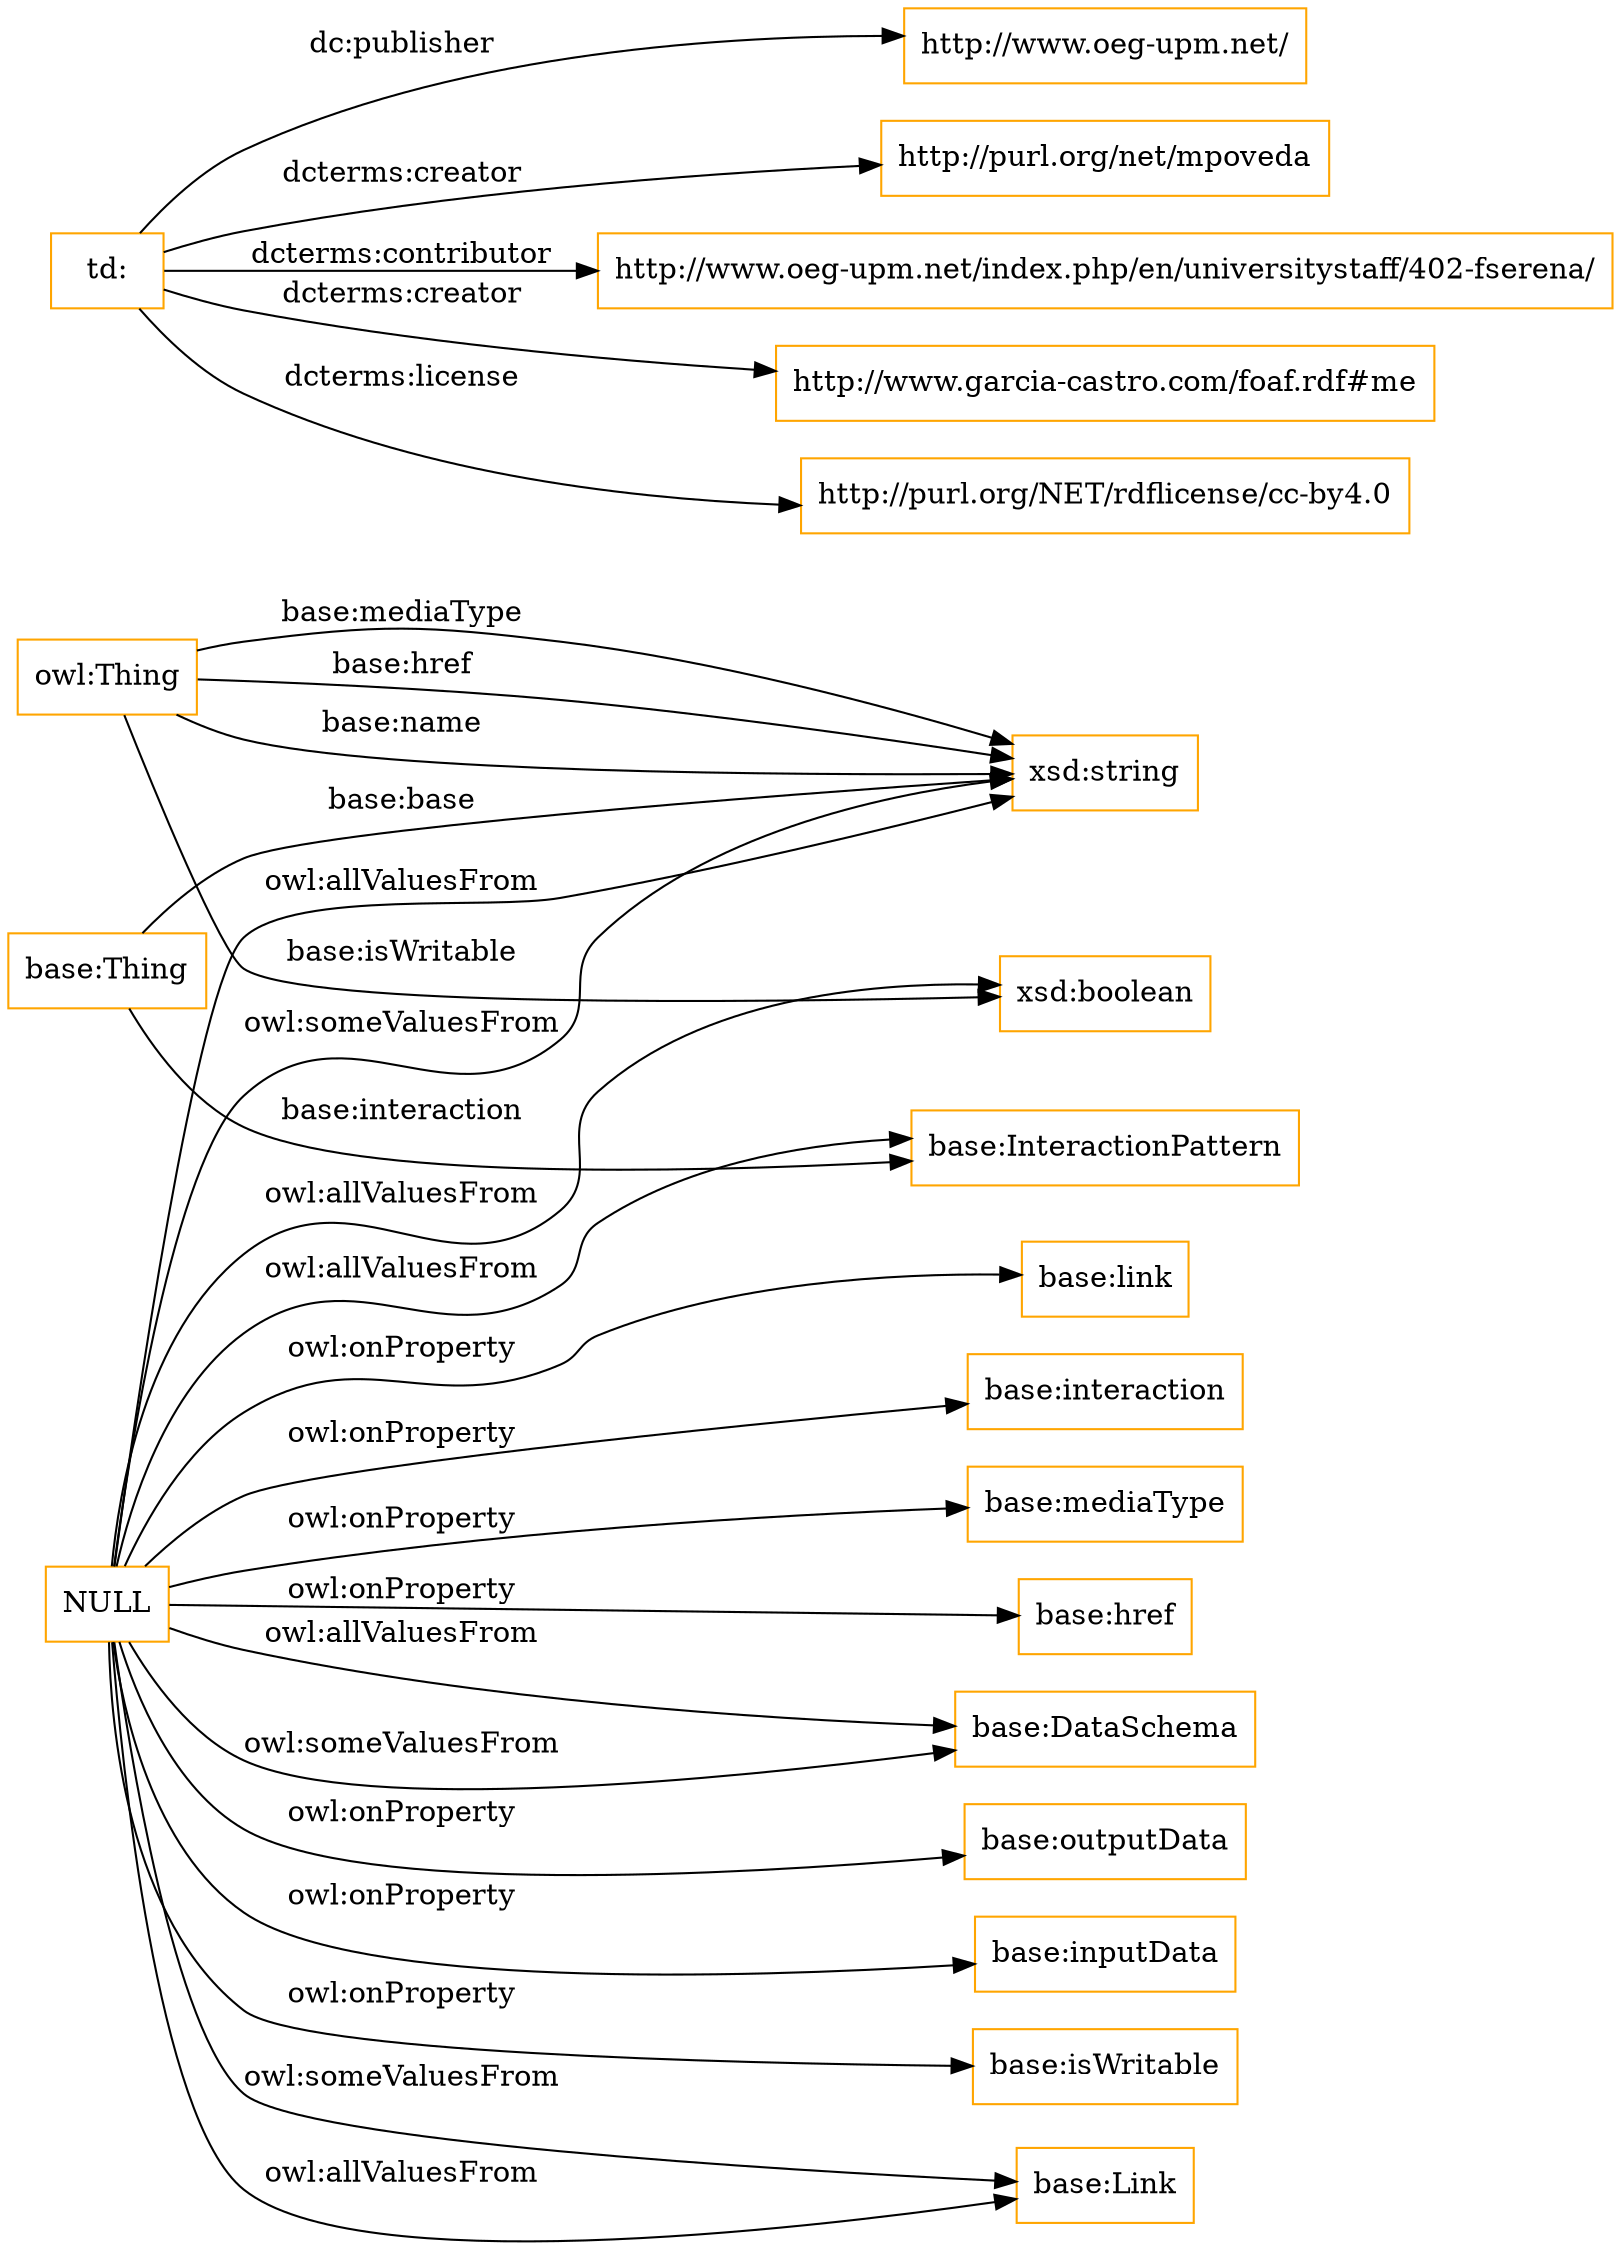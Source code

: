 digraph ar2dtool_diagram { 
rankdir=LR;
size="1501"
node [shape = rectangle, color="orange"]; "base:Thing" "base:Link" "base:InteractionPattern" "base:DataSchema" ; /*classes style*/
	"td:" -> "http://www.oeg-upm.net/" [ label = "dc:publisher" ];
	"td:" -> "http://purl.org/net/mpoveda" [ label = "dcterms:creator" ];
	"td:" -> "http://www.oeg-upm.net/index.php/en/universitystaff/402-fserena/" [ label = "dcterms:contributor" ];
	"td:" -> "http://www.garcia-castro.com/foaf.rdf#me" [ label = "dcterms:creator" ];
	"td:" -> "http://purl.org/NET/rdflicense/cc-by4.0" [ label = "dcterms:license" ];
	"NULL" -> "base:Link" [ label = "owl:someValuesFrom" ];
	"NULL" -> "xsd:string" [ label = "owl:someValuesFrom" ];
	"NULL" -> "xsd:boolean" [ label = "owl:allValuesFrom" ];
	"NULL" -> "base:inputData" [ label = "owl:onProperty" ];
	"NULL" -> "base:isWritable" [ label = "owl:onProperty" ];
	"NULL" -> "base:link" [ label = "owl:onProperty" ];
	"NULL" -> "base:interaction" [ label = "owl:onProperty" ];
	"NULL" -> "base:InteractionPattern" [ label = "owl:allValuesFrom" ];
	"NULL" -> "base:DataSchema" [ label = "owl:someValuesFrom" ];
	"NULL" -> "base:Link" [ label = "owl:allValuesFrom" ];
	"NULL" -> "base:mediaType" [ label = "owl:onProperty" ];
	"NULL" -> "xsd:string" [ label = "owl:allValuesFrom" ];
	"NULL" -> "base:href" [ label = "owl:onProperty" ];
	"NULL" -> "base:outputData" [ label = "owl:onProperty" ];
	"NULL" -> "base:DataSchema" [ label = "owl:allValuesFrom" ];
	"owl:Thing" -> "xsd:string" [ label = "base:href" ];
	"owl:Thing" -> "xsd:string" [ label = "base:name" ];
	"base:Thing" -> "base:InteractionPattern" [ label = "base:interaction" ];
	"owl:Thing" -> "xsd:string" [ label = "base:mediaType" ];
	"base:Thing" -> "xsd:string" [ label = "base:base" ];
	"owl:Thing" -> "xsd:boolean" [ label = "base:isWritable" ];

}
